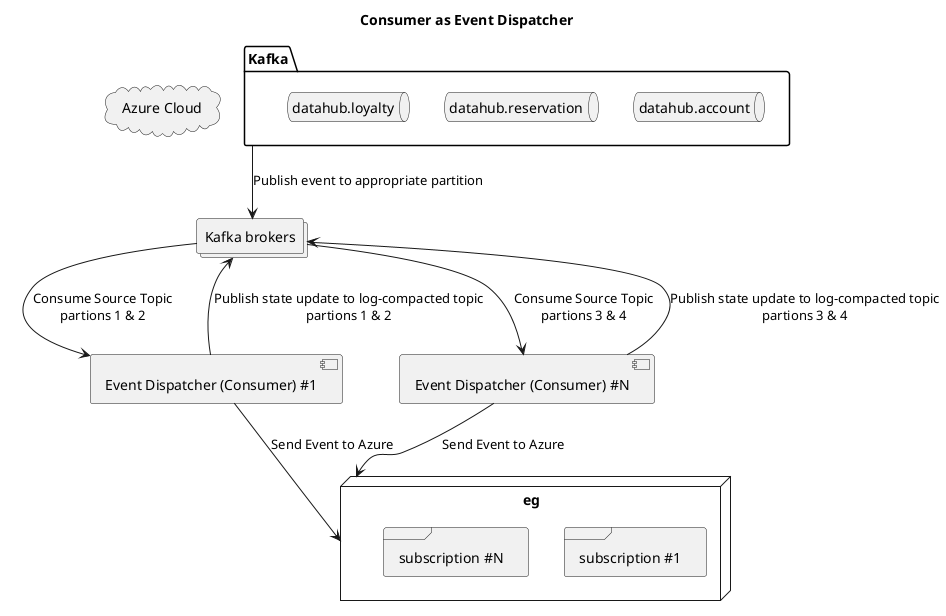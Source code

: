 @startuml
title Consumer as Event Dispatcher


 collections brokers as "Kafka brokers"


package ka as "Kafka" {
    queue src as "datahub.account" {

    }

     queue err as "datahub.reservation" {

    }

     queue succ as "datahub.loyalty" {

    }
}

 ka --> brokers: Publish event to appropriate partition

component ed1 as "Event Dispatcher (Consumer) #1"
component ed2 as "Event Dispatcher (Consumer) #N"

brokers --> ed1: Consume Source Topic\npartions 1 & 2
ed1 --> brokers: Publish state update to log-compacted topic\npartions 1 & 2

brokers --> ed2: Consume Source Topic\npartions 3 & 4
ed2 --> brokers: Publish state update to log-compacted topic\npartions 3 & 4

ed1 --> eg: Send Event to Azure
ed2 --> eg: Send Event to Azure

cloud "Azure Cloud" as cloud {
node eg as "Event Grid" {
   frame "subscription #1"
    frame "subscription #N"
}
}



' ed --> eg: Send message to Azure Data Grid

' eg --> ed: Response from Azure Data Grid